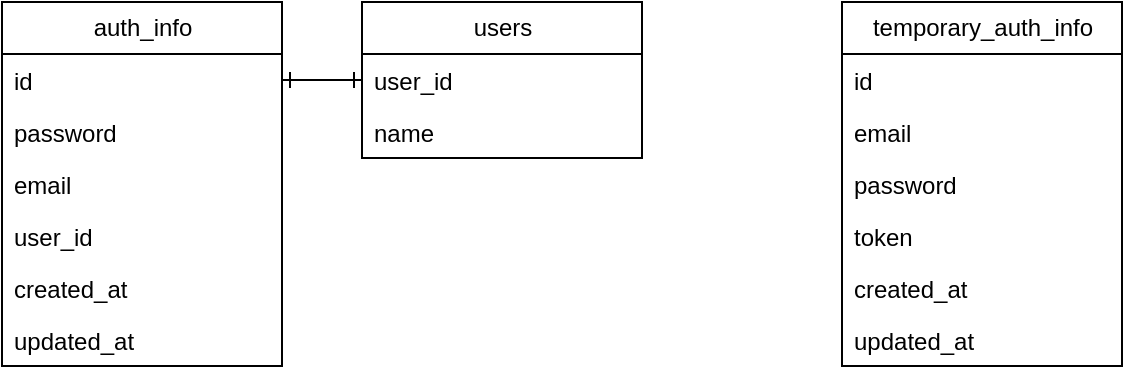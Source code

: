 <mxfile version="24.8.3">
  <diagram name="ページ1" id="AJgTnCZrPVAh6r3YGh2T">
    <mxGraphModel dx="994" dy="543" grid="1" gridSize="10" guides="1" tooltips="1" connect="1" arrows="1" fold="1" page="1" pageScale="1" pageWidth="827" pageHeight="1169" math="0" shadow="0">
      <root>
        <mxCell id="0" />
        <mxCell id="1" parent="0" />
        <mxCell id="gdTT-aH1Awbk6LFvPiWi-1" value="auth_info" style="swimlane;fontStyle=0;childLayout=stackLayout;horizontal=1;startSize=26;fillColor=none;horizontalStack=0;resizeParent=1;resizeParentMax=0;resizeLast=0;collapsible=1;marginBottom=0;html=1;" parent="1" vertex="1">
          <mxGeometry x="100" y="160" width="140" height="182" as="geometry" />
        </mxCell>
        <mxCell id="gdTT-aH1Awbk6LFvPiWi-2" value="id" style="text;strokeColor=none;fillColor=none;align=left;verticalAlign=top;spacingLeft=4;spacingRight=4;overflow=hidden;rotatable=0;points=[[0,0.5],[1,0.5]];portConstraint=eastwest;whiteSpace=wrap;html=1;" parent="gdTT-aH1Awbk6LFvPiWi-1" vertex="1">
          <mxGeometry y="26" width="140" height="26" as="geometry" />
        </mxCell>
        <mxCell id="gdTT-aH1Awbk6LFvPiWi-4" value="password" style="text;strokeColor=none;fillColor=none;align=left;verticalAlign=top;spacingLeft=4;spacingRight=4;overflow=hidden;rotatable=0;points=[[0,0.5],[1,0.5]];portConstraint=eastwest;whiteSpace=wrap;html=1;" parent="gdTT-aH1Awbk6LFvPiWi-1" vertex="1">
          <mxGeometry y="52" width="140" height="26" as="geometry" />
        </mxCell>
        <mxCell id="gdTT-aH1Awbk6LFvPiWi-13" value="email" style="text;strokeColor=none;fillColor=none;align=left;verticalAlign=top;spacingLeft=4;spacingRight=4;overflow=hidden;rotatable=0;points=[[0,0.5],[1,0.5]];portConstraint=eastwest;whiteSpace=wrap;html=1;" parent="gdTT-aH1Awbk6LFvPiWi-1" vertex="1">
          <mxGeometry y="78" width="140" height="26" as="geometry" />
        </mxCell>
        <mxCell id="gdTT-aH1Awbk6LFvPiWi-14" value="user_id" style="text;strokeColor=none;fillColor=none;align=left;verticalAlign=top;spacingLeft=4;spacingRight=4;overflow=hidden;rotatable=0;points=[[0,0.5],[1,0.5]];portConstraint=eastwest;whiteSpace=wrap;html=1;" parent="gdTT-aH1Awbk6LFvPiWi-1" vertex="1">
          <mxGeometry y="104" width="140" height="26" as="geometry" />
        </mxCell>
        <mxCell id="gdTT-aH1Awbk6LFvPiWi-6" value="created_at" style="text;strokeColor=none;fillColor=none;align=left;verticalAlign=top;spacingLeft=4;spacingRight=4;overflow=hidden;rotatable=0;points=[[0,0.5],[1,0.5]];portConstraint=eastwest;whiteSpace=wrap;html=1;" parent="gdTT-aH1Awbk6LFvPiWi-1" vertex="1">
          <mxGeometry y="130" width="140" height="26" as="geometry" />
        </mxCell>
        <mxCell id="gdTT-aH1Awbk6LFvPiWi-5" value="updated_at" style="text;strokeColor=none;fillColor=none;align=left;verticalAlign=top;spacingLeft=4;spacingRight=4;overflow=hidden;rotatable=0;points=[[0,0.5],[1,0.5]];portConstraint=eastwest;whiteSpace=wrap;html=1;" parent="gdTT-aH1Awbk6LFvPiWi-1" vertex="1">
          <mxGeometry y="156" width="140" height="26" as="geometry" />
        </mxCell>
        <mxCell id="gdTT-aH1Awbk6LFvPiWi-7" value="users" style="swimlane;fontStyle=0;childLayout=stackLayout;horizontal=1;startSize=26;fillColor=none;horizontalStack=0;resizeParent=1;resizeParentMax=0;resizeLast=0;collapsible=1;marginBottom=0;html=1;" parent="1" vertex="1">
          <mxGeometry x="280" y="160" width="140" height="78" as="geometry" />
        </mxCell>
        <mxCell id="gdTT-aH1Awbk6LFvPiWi-9" value="user_id" style="text;strokeColor=none;fillColor=none;align=left;verticalAlign=top;spacingLeft=4;spacingRight=4;overflow=hidden;rotatable=0;points=[[0,0.5],[1,0.5]];portConstraint=eastwest;whiteSpace=wrap;html=1;" parent="gdTT-aH1Awbk6LFvPiWi-7" vertex="1">
          <mxGeometry y="26" width="140" height="26" as="geometry" />
        </mxCell>
        <mxCell id="gdTT-aH1Awbk6LFvPiWi-11" value="name" style="text;strokeColor=none;fillColor=none;align=left;verticalAlign=top;spacingLeft=4;spacingRight=4;overflow=hidden;rotatable=0;points=[[0,0.5],[1,0.5]];portConstraint=eastwest;whiteSpace=wrap;html=1;" parent="gdTT-aH1Awbk6LFvPiWi-7" vertex="1">
          <mxGeometry y="52" width="140" height="26" as="geometry" />
        </mxCell>
        <mxCell id="gdTT-aH1Awbk6LFvPiWi-12" style="edgeStyle=orthogonalEdgeStyle;rounded=0;orthogonalLoop=1;jettySize=auto;html=1;exitX=1;exitY=0.5;exitDx=0;exitDy=0;entryX=0;entryY=0.5;entryDx=0;entryDy=0;startArrow=ERone;startFill=0;endArrow=ERone;endFill=0;" parent="1" source="gdTT-aH1Awbk6LFvPiWi-2" target="gdTT-aH1Awbk6LFvPiWi-9" edge="1">
          <mxGeometry relative="1" as="geometry" />
        </mxCell>
        <mxCell id="gdTT-aH1Awbk6LFvPiWi-15" value="temporary_auth_&lt;span style=&quot;background-color: initial;&quot;&gt;info&lt;/span&gt;" style="swimlane;fontStyle=0;childLayout=stackLayout;horizontal=1;startSize=26;fillColor=none;horizontalStack=0;resizeParent=1;resizeParentMax=0;resizeLast=0;collapsible=1;marginBottom=0;html=1;" parent="1" vertex="1">
          <mxGeometry x="520" y="160" width="140" height="182" as="geometry" />
        </mxCell>
        <mxCell id="gdTT-aH1Awbk6LFvPiWi-16" value="id" style="text;strokeColor=none;fillColor=none;align=left;verticalAlign=top;spacingLeft=4;spacingRight=4;overflow=hidden;rotatable=0;points=[[0,0.5],[1,0.5]];portConstraint=eastwest;whiteSpace=wrap;html=1;" parent="gdTT-aH1Awbk6LFvPiWi-15" vertex="1">
          <mxGeometry y="26" width="140" height="26" as="geometry" />
        </mxCell>
        <mxCell id="gdTT-aH1Awbk6LFvPiWi-17" value="email" style="text;strokeColor=none;fillColor=none;align=left;verticalAlign=top;spacingLeft=4;spacingRight=4;overflow=hidden;rotatable=0;points=[[0,0.5],[1,0.5]];portConstraint=eastwest;whiteSpace=wrap;html=1;" parent="gdTT-aH1Awbk6LFvPiWi-15" vertex="1">
          <mxGeometry y="52" width="140" height="26" as="geometry" />
        </mxCell>
        <mxCell id="gdTT-aH1Awbk6LFvPiWi-18" value="password" style="text;strokeColor=none;fillColor=none;align=left;verticalAlign=top;spacingLeft=4;spacingRight=4;overflow=hidden;rotatable=0;points=[[0,0.5],[1,0.5]];portConstraint=eastwest;whiteSpace=wrap;html=1;" parent="gdTT-aH1Awbk6LFvPiWi-15" vertex="1">
          <mxGeometry y="78" width="140" height="26" as="geometry" />
        </mxCell>
        <mxCell id="gdTT-aH1Awbk6LFvPiWi-19" value="token" style="text;strokeColor=none;fillColor=none;align=left;verticalAlign=top;spacingLeft=4;spacingRight=4;overflow=hidden;rotatable=0;points=[[0,0.5],[1,0.5]];portConstraint=eastwest;whiteSpace=wrap;html=1;" parent="gdTT-aH1Awbk6LFvPiWi-15" vertex="1">
          <mxGeometry y="104" width="140" height="26" as="geometry" />
        </mxCell>
        <mxCell id="gdTT-aH1Awbk6LFvPiWi-21" value="created_at" style="text;strokeColor=none;fillColor=none;align=left;verticalAlign=top;spacingLeft=4;spacingRight=4;overflow=hidden;rotatable=0;points=[[0,0.5],[1,0.5]];portConstraint=eastwest;whiteSpace=wrap;html=1;" parent="gdTT-aH1Awbk6LFvPiWi-15" vertex="1">
          <mxGeometry y="130" width="140" height="26" as="geometry" />
        </mxCell>
        <mxCell id="gdTT-aH1Awbk6LFvPiWi-20" value="updated_at" style="text;strokeColor=none;fillColor=none;align=left;verticalAlign=top;spacingLeft=4;spacingRight=4;overflow=hidden;rotatable=0;points=[[0,0.5],[1,0.5]];portConstraint=eastwest;whiteSpace=wrap;html=1;" parent="gdTT-aH1Awbk6LFvPiWi-15" vertex="1">
          <mxGeometry y="156" width="140" height="26" as="geometry" />
        </mxCell>
      </root>
    </mxGraphModel>
  </diagram>
</mxfile>
